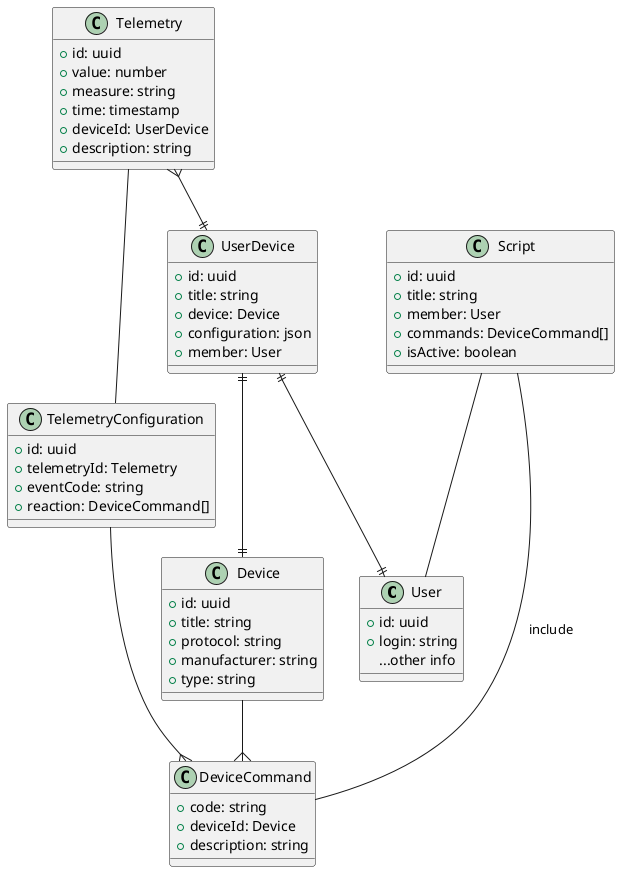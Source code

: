 @startuml

class User {
    +id: uuid
    +login: string
    ...other info
}

class UserDevice {
    +id: uuid
    +title: string
    +device: Device
    +configuration: json
    +member: User
}

class Device {
    +id: uuid
    +title: string
    +protocol: string
    +manufacturer: string
    +type: string
}

class DeviceCommand {
    +code: string
    +deviceId: Device
    +description: string
}

class Telemetry {
    +id: uuid
    +value: number
    +measure: string
    +time: timestamp
    +deviceId: UserDevice
    +description: string
}

class TelemetryConfiguration {
    +id: uuid
    +telemetryId: Telemetry
    +eventCode: string
    +reaction: DeviceCommand[]
}

class Script {
    +id: uuid
    +title: string
    +member: User
    +commands: DeviceCommand[]
    +isActive: boolean
}

UserDevice ||--|| User
UserDevice ||--|| Device
Device --{ DeviceCommand
Telemetry }--|| UserDevice
Telemetry -- TelemetryConfiguration
TelemetryConfiguration --{ DeviceCommand
Script -- User
Script -- DeviceCommand: include


@enduml